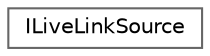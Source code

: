 digraph "Graphical Class Hierarchy"
{
 // INTERACTIVE_SVG=YES
 // LATEX_PDF_SIZE
  bgcolor="transparent";
  edge [fontname=Helvetica,fontsize=10,labelfontname=Helvetica,labelfontsize=10];
  node [fontname=Helvetica,fontsize=10,shape=box,height=0.2,width=0.4];
  rankdir="LR";
  Node0 [id="Node000000",label="ILiveLinkSource",height=0.2,width=0.4,color="grey40", fillcolor="white", style="filled",URL="$da/d82/classILiveLinkSource.html",tooltip=" "];
}
